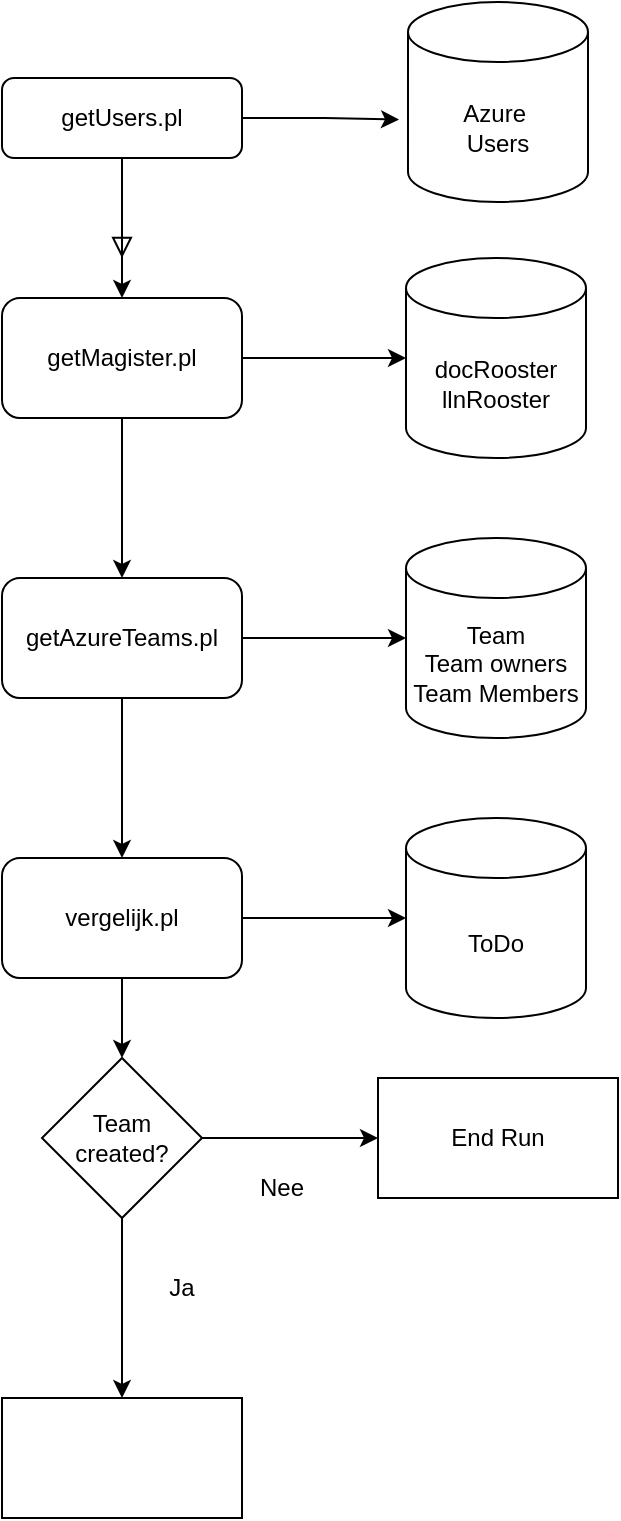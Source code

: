 <mxfile version="24.7.12">
  <diagram id="C5RBs43oDa-KdzZeNtuy" name="Page-1">
    <mxGraphModel dx="1426" dy="783" grid="1" gridSize="10" guides="1" tooltips="1" connect="1" arrows="1" fold="1" page="1" pageScale="1" pageWidth="827" pageHeight="1169" math="0" shadow="0">
      <root>
        <mxCell id="WIyWlLk6GJQsqaUBKTNV-0" />
        <mxCell id="WIyWlLk6GJQsqaUBKTNV-1" parent="WIyWlLk6GJQsqaUBKTNV-0" />
        <mxCell id="WIyWlLk6GJQsqaUBKTNV-2" value="" style="rounded=0;html=1;jettySize=auto;orthogonalLoop=1;fontSize=11;endArrow=block;endFill=0;endSize=8;strokeWidth=1;shadow=0;labelBackgroundColor=none;edgeStyle=orthogonalEdgeStyle;" parent="WIyWlLk6GJQsqaUBKTNV-1" source="WIyWlLk6GJQsqaUBKTNV-3" edge="1">
          <mxGeometry relative="1" as="geometry">
            <mxPoint x="220" y="170" as="targetPoint" />
          </mxGeometry>
        </mxCell>
        <mxCell id="gRBqUAe576k16qtASm3R-2" value="" style="edgeStyle=orthogonalEdgeStyle;rounded=0;orthogonalLoop=1;jettySize=auto;html=1;entryX=-0.05;entryY=0.588;entryDx=0;entryDy=0;entryPerimeter=0;" edge="1" parent="WIyWlLk6GJQsqaUBKTNV-1" source="WIyWlLk6GJQsqaUBKTNV-3" target="gRBqUAe576k16qtASm3R-0">
          <mxGeometry relative="1" as="geometry">
            <mxPoint x="380" y="100" as="targetPoint" />
          </mxGeometry>
        </mxCell>
        <mxCell id="gRBqUAe576k16qtASm3R-4" style="edgeStyle=orthogonalEdgeStyle;rounded=0;orthogonalLoop=1;jettySize=auto;html=1;entryX=0.5;entryY=0;entryDx=0;entryDy=0;" edge="1" parent="WIyWlLk6GJQsqaUBKTNV-1" source="WIyWlLk6GJQsqaUBKTNV-3" target="gRBqUAe576k16qtASm3R-3">
          <mxGeometry relative="1" as="geometry" />
        </mxCell>
        <mxCell id="WIyWlLk6GJQsqaUBKTNV-3" value="getUsers.pl" style="rounded=1;whiteSpace=wrap;html=1;fontSize=12;glass=0;strokeWidth=1;shadow=0;" parent="WIyWlLk6GJQsqaUBKTNV-1" vertex="1">
          <mxGeometry x="160" y="80" width="120" height="40" as="geometry" />
        </mxCell>
        <mxCell id="gRBqUAe576k16qtASm3R-0" value="Azure&amp;nbsp;&lt;div&gt;Users&lt;/div&gt;" style="shape=cylinder3;whiteSpace=wrap;html=1;boundedLbl=1;backgroundOutline=1;size=15;" vertex="1" parent="WIyWlLk6GJQsqaUBKTNV-1">
          <mxGeometry x="363" y="42" width="90" height="100" as="geometry" />
        </mxCell>
        <mxCell id="gRBqUAe576k16qtASm3R-5" style="edgeStyle=orthogonalEdgeStyle;rounded=0;orthogonalLoop=1;jettySize=auto;html=1;" edge="1" parent="WIyWlLk6GJQsqaUBKTNV-1" source="gRBqUAe576k16qtASm3R-3" target="gRBqUAe576k16qtASm3R-6">
          <mxGeometry relative="1" as="geometry">
            <mxPoint x="390" y="220" as="targetPoint" />
          </mxGeometry>
        </mxCell>
        <mxCell id="gRBqUAe576k16qtASm3R-8" value="" style="edgeStyle=orthogonalEdgeStyle;rounded=0;orthogonalLoop=1;jettySize=auto;html=1;" edge="1" parent="WIyWlLk6GJQsqaUBKTNV-1" source="gRBqUAe576k16qtASm3R-3" target="gRBqUAe576k16qtASm3R-7">
          <mxGeometry relative="1" as="geometry" />
        </mxCell>
        <mxCell id="gRBqUAe576k16qtASm3R-3" value="getMagister.pl" style="rounded=1;whiteSpace=wrap;html=1;" vertex="1" parent="WIyWlLk6GJQsqaUBKTNV-1">
          <mxGeometry x="160" y="190" width="120" height="60" as="geometry" />
        </mxCell>
        <mxCell id="gRBqUAe576k16qtASm3R-6" value="docRooster&lt;div&gt;llnRooster&lt;/div&gt;" style="shape=cylinder3;whiteSpace=wrap;html=1;boundedLbl=1;backgroundOutline=1;size=15;" vertex="1" parent="WIyWlLk6GJQsqaUBKTNV-1">
          <mxGeometry x="362" y="170" width="90" height="100" as="geometry" />
        </mxCell>
        <mxCell id="gRBqUAe576k16qtASm3R-10" value="" style="edgeStyle=orthogonalEdgeStyle;rounded=0;orthogonalLoop=1;jettySize=auto;html=1;" edge="1" parent="WIyWlLk6GJQsqaUBKTNV-1" source="gRBqUAe576k16qtASm3R-7" target="gRBqUAe576k16qtASm3R-9">
          <mxGeometry relative="1" as="geometry" />
        </mxCell>
        <mxCell id="gRBqUAe576k16qtASm3R-12" value="" style="edgeStyle=orthogonalEdgeStyle;rounded=0;orthogonalLoop=1;jettySize=auto;html=1;" edge="1" parent="WIyWlLk6GJQsqaUBKTNV-1" source="gRBqUAe576k16qtASm3R-7" target="gRBqUAe576k16qtASm3R-11">
          <mxGeometry relative="1" as="geometry" />
        </mxCell>
        <mxCell id="gRBqUAe576k16qtASm3R-7" value="getAzureTeams.pl" style="rounded=1;whiteSpace=wrap;html=1;" vertex="1" parent="WIyWlLk6GJQsqaUBKTNV-1">
          <mxGeometry x="160" y="330" width="120" height="60" as="geometry" />
        </mxCell>
        <mxCell id="gRBqUAe576k16qtASm3R-9" value="Team&lt;div&gt;Team owners&lt;/div&gt;&lt;div&gt;Team Members&lt;/div&gt;" style="shape=cylinder3;whiteSpace=wrap;html=1;boundedLbl=1;backgroundOutline=1;size=15;" vertex="1" parent="WIyWlLk6GJQsqaUBKTNV-1">
          <mxGeometry x="362" y="310" width="90" height="100" as="geometry" />
        </mxCell>
        <mxCell id="gRBqUAe576k16qtASm3R-14" value="" style="edgeStyle=orthogonalEdgeStyle;rounded=0;orthogonalLoop=1;jettySize=auto;html=1;" edge="1" parent="WIyWlLk6GJQsqaUBKTNV-1" source="gRBqUAe576k16qtASm3R-11" target="gRBqUAe576k16qtASm3R-13">
          <mxGeometry relative="1" as="geometry" />
        </mxCell>
        <mxCell id="gRBqUAe576k16qtASm3R-24" value="" style="edgeStyle=orthogonalEdgeStyle;rounded=0;orthogonalLoop=1;jettySize=auto;html=1;" edge="1" parent="WIyWlLk6GJQsqaUBKTNV-1" source="gRBqUAe576k16qtASm3R-11" target="gRBqUAe576k16qtASm3R-16">
          <mxGeometry relative="1" as="geometry" />
        </mxCell>
        <mxCell id="gRBqUAe576k16qtASm3R-11" value="vergelijk.pl" style="rounded=1;whiteSpace=wrap;html=1;" vertex="1" parent="WIyWlLk6GJQsqaUBKTNV-1">
          <mxGeometry x="160" y="470" width="120" height="60" as="geometry" />
        </mxCell>
        <mxCell id="gRBqUAe576k16qtASm3R-13" value="ToDo" style="shape=cylinder3;whiteSpace=wrap;html=1;boundedLbl=1;backgroundOutline=1;size=15;" vertex="1" parent="WIyWlLk6GJQsqaUBKTNV-1">
          <mxGeometry x="362" y="450" width="90" height="100" as="geometry" />
        </mxCell>
        <mxCell id="gRBqUAe576k16qtASm3R-18" value="" style="edgeStyle=orthogonalEdgeStyle;rounded=0;orthogonalLoop=1;jettySize=auto;html=1;" edge="1" parent="WIyWlLk6GJQsqaUBKTNV-1" source="gRBqUAe576k16qtASm3R-16" target="gRBqUAe576k16qtASm3R-17">
          <mxGeometry relative="1" as="geometry" />
        </mxCell>
        <mxCell id="gRBqUAe576k16qtASm3R-23" style="edgeStyle=orthogonalEdgeStyle;rounded=0;orthogonalLoop=1;jettySize=auto;html=1;entryX=0;entryY=0.5;entryDx=0;entryDy=0;" edge="1" parent="WIyWlLk6GJQsqaUBKTNV-1" source="gRBqUAe576k16qtASm3R-16" target="gRBqUAe576k16qtASm3R-22">
          <mxGeometry relative="1" as="geometry" />
        </mxCell>
        <mxCell id="gRBqUAe576k16qtASm3R-16" value="Team created?" style="rhombus;whiteSpace=wrap;html=1;" vertex="1" parent="WIyWlLk6GJQsqaUBKTNV-1">
          <mxGeometry x="180" y="570" width="80" height="80" as="geometry" />
        </mxCell>
        <mxCell id="gRBqUAe576k16qtASm3R-17" value="" style="whiteSpace=wrap;html=1;" vertex="1" parent="WIyWlLk6GJQsqaUBKTNV-1">
          <mxGeometry x="160" y="740" width="120" height="60" as="geometry" />
        </mxCell>
        <mxCell id="gRBqUAe576k16qtASm3R-19" value="Ja" style="text;strokeColor=none;align=center;fillColor=none;html=1;verticalAlign=middle;whiteSpace=wrap;rounded=0;" vertex="1" parent="WIyWlLk6GJQsqaUBKTNV-1">
          <mxGeometry x="220" y="670" width="60" height="30" as="geometry" />
        </mxCell>
        <mxCell id="gRBqUAe576k16qtASm3R-20" value="Nee" style="text;strokeColor=none;align=center;fillColor=none;html=1;verticalAlign=middle;whiteSpace=wrap;rounded=0;" vertex="1" parent="WIyWlLk6GJQsqaUBKTNV-1">
          <mxGeometry x="270" y="620" width="60" height="30" as="geometry" />
        </mxCell>
        <mxCell id="gRBqUAe576k16qtASm3R-22" value="End Run" style="rounded=0;whiteSpace=wrap;html=1;" vertex="1" parent="WIyWlLk6GJQsqaUBKTNV-1">
          <mxGeometry x="348" y="580" width="120" height="60" as="geometry" />
        </mxCell>
      </root>
    </mxGraphModel>
  </diagram>
</mxfile>

